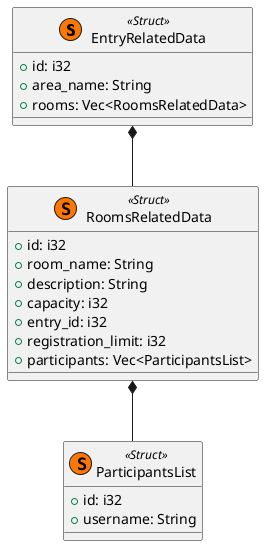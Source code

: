 @startuml

class EntryRelatedData << (S, #FF7700) Struct>> {
    + id: i32
    + area_name: String
    + rooms: Vec<RoomsRelatedData>
}


class RoomsRelatedData << (S, #FF7700) Struct>> {
    + id: i32
    + room_name: String
    + description: String
    + capacity: i32
    + entry_id: i32
    + registration_limit: i32
    + participants: Vec<ParticipantsList>
}

class ParticipantsList << (S, #FF7700) Struct>> {
    + id: i32
    + username: String
}

EntryRelatedData *-- RoomsRelatedData
RoomsRelatedData *-- ParticipantsList

@enduml